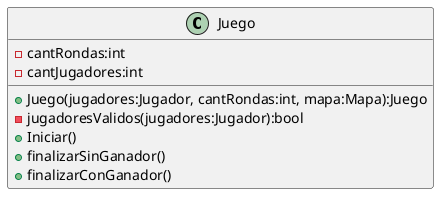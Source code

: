 @startuml
class Juego {
    - cantRondas:int
    - cantJugadores:int
    + Juego(jugadores:Jugador, cantRondas:int, mapa:Mapa):Juego
    - jugadoresValidos(jugadores:Jugador):bool
    + Iniciar()
    + finalizarSinGanador()
    + finalizarConGanador()
}
@enduml